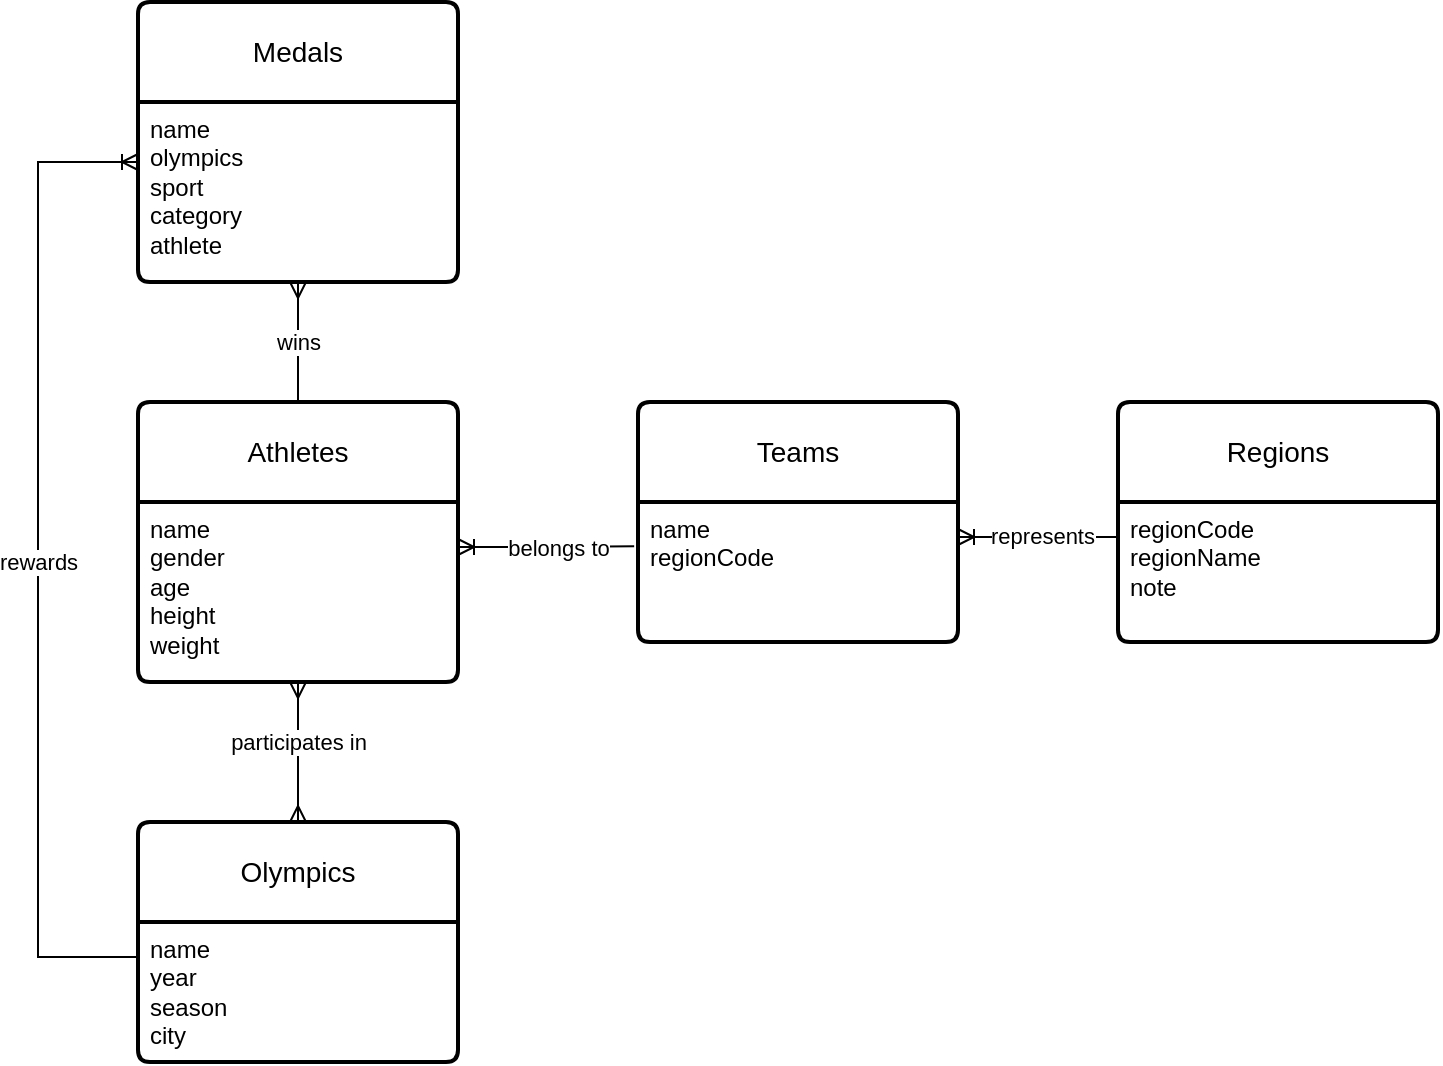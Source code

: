 <mxfile version="21.5.0" type="github">
  <diagram id="R2lEEEUBdFMjLlhIrx00" name="Page-1">
    <mxGraphModel dx="946" dy="554" grid="1" gridSize="10" guides="1" tooltips="1" connect="1" arrows="1" fold="1" page="1" pageScale="1" pageWidth="850" pageHeight="1100" math="0" shadow="0" extFonts="Permanent Marker^https://fonts.googleapis.com/css?family=Permanent+Marker">
      <root>
        <mxCell id="0" />
        <mxCell id="1" parent="0" />
        <mxCell id="QizcqaHep1CtaQg01HW3-1" value="Athletes" style="swimlane;childLayout=stackLayout;horizontal=1;startSize=50;horizontalStack=0;rounded=1;fontSize=14;fontStyle=0;strokeWidth=2;resizeParent=0;resizeLast=1;shadow=0;dashed=0;align=center;arcSize=4;whiteSpace=wrap;html=1;" vertex="1" parent="1">
          <mxGeometry x="100" y="370" width="160" height="140" as="geometry" />
        </mxCell>
        <mxCell id="QizcqaHep1CtaQg01HW3-2" value="name&lt;br&gt;gender&lt;br&gt;age&lt;br&gt;height&lt;br&gt;weight" style="align=left;strokeColor=none;fillColor=none;spacingLeft=4;fontSize=12;verticalAlign=top;resizable=0;rotatable=0;part=1;html=1;" vertex="1" parent="QizcqaHep1CtaQg01HW3-1">
          <mxGeometry y="50" width="160" height="90" as="geometry" />
        </mxCell>
        <mxCell id="QizcqaHep1CtaQg01HW3-3" value="Regions" style="swimlane;childLayout=stackLayout;horizontal=1;startSize=50;horizontalStack=0;rounded=1;fontSize=14;fontStyle=0;strokeWidth=2;resizeParent=0;resizeLast=1;shadow=0;dashed=0;align=center;arcSize=4;whiteSpace=wrap;html=1;" vertex="1" parent="1">
          <mxGeometry x="590" y="370" width="160" height="120" as="geometry" />
        </mxCell>
        <mxCell id="QizcqaHep1CtaQg01HW3-4" value="regionCode&lt;br&gt;regionName&lt;br&gt;note" style="align=left;strokeColor=none;fillColor=none;spacingLeft=4;fontSize=12;verticalAlign=top;resizable=0;rotatable=0;part=1;html=1;" vertex="1" parent="QizcqaHep1CtaQg01HW3-3">
          <mxGeometry y="50" width="160" height="70" as="geometry" />
        </mxCell>
        <mxCell id="QizcqaHep1CtaQg01HW3-7" value="Teams" style="swimlane;childLayout=stackLayout;horizontal=1;startSize=50;horizontalStack=0;rounded=1;fontSize=14;fontStyle=0;strokeWidth=2;resizeParent=0;resizeLast=1;shadow=0;dashed=0;align=center;arcSize=4;whiteSpace=wrap;html=1;" vertex="1" parent="1">
          <mxGeometry x="350" y="370" width="160" height="120" as="geometry" />
        </mxCell>
        <mxCell id="QizcqaHep1CtaQg01HW3-8" value="name&lt;br&gt;regionCode" style="align=left;strokeColor=none;fillColor=none;spacingLeft=4;fontSize=12;verticalAlign=top;resizable=0;rotatable=0;part=1;html=1;" vertex="1" parent="QizcqaHep1CtaQg01HW3-7">
          <mxGeometry y="50" width="160" height="70" as="geometry" />
        </mxCell>
        <mxCell id="QizcqaHep1CtaQg01HW3-11" value="Medals" style="swimlane;childLayout=stackLayout;horizontal=1;startSize=50;horizontalStack=0;rounded=1;fontSize=14;fontStyle=0;strokeWidth=2;resizeParent=0;resizeLast=1;shadow=0;dashed=0;align=center;arcSize=4;whiteSpace=wrap;html=1;" vertex="1" parent="1">
          <mxGeometry x="100" y="170" width="160" height="140" as="geometry">
            <mxRectangle x="510" y="580" width="80" height="50" as="alternateBounds" />
          </mxGeometry>
        </mxCell>
        <mxCell id="QizcqaHep1CtaQg01HW3-12" value="name&lt;br&gt;olympics&lt;br&gt;sport&lt;br&gt;category&lt;br&gt;athlete" style="align=left;strokeColor=none;fillColor=none;spacingLeft=4;fontSize=12;verticalAlign=top;resizable=0;rotatable=0;part=1;html=1;" vertex="1" parent="QizcqaHep1CtaQg01HW3-11">
          <mxGeometry y="50" width="160" height="90" as="geometry" />
        </mxCell>
        <mxCell id="QizcqaHep1CtaQg01HW3-13" value="Olympics" style="swimlane;childLayout=stackLayout;horizontal=1;startSize=50;horizontalStack=0;rounded=1;fontSize=14;fontStyle=0;strokeWidth=2;resizeParent=0;resizeLast=1;shadow=0;dashed=0;align=center;arcSize=4;whiteSpace=wrap;html=1;" vertex="1" parent="1">
          <mxGeometry x="100" y="580" width="160" height="120" as="geometry" />
        </mxCell>
        <mxCell id="QizcqaHep1CtaQg01HW3-14" value="name&lt;br&gt;year&lt;br&gt;season&lt;br&gt;city" style="align=left;strokeColor=none;fillColor=none;spacingLeft=4;fontSize=12;verticalAlign=top;resizable=0;rotatable=0;part=1;html=1;" vertex="1" parent="QizcqaHep1CtaQg01HW3-13">
          <mxGeometry y="50" width="160" height="70" as="geometry" />
        </mxCell>
        <mxCell id="QizcqaHep1CtaQg01HW3-18" style="edgeStyle=orthogonalEdgeStyle;rounded=0;orthogonalLoop=1;jettySize=auto;html=1;exitX=1;exitY=0.25;exitDx=0;exitDy=0;entryX=-0.012;entryY=0.316;entryDx=0;entryDy=0;entryPerimeter=0;endArrow=none;endFill=0;startArrow=ERoneToMany;startFill=0;" edge="1" parent="1" source="QizcqaHep1CtaQg01HW3-2" target="QizcqaHep1CtaQg01HW3-8">
          <mxGeometry relative="1" as="geometry" />
        </mxCell>
        <mxCell id="QizcqaHep1CtaQg01HW3-24" value="belongs to" style="edgeLabel;html=1;align=center;verticalAlign=middle;resizable=0;points=[];" vertex="1" connectable="0" parent="QizcqaHep1CtaQg01HW3-18">
          <mxGeometry x="-0.39" relative="1" as="geometry">
            <mxPoint x="23" as="offset" />
          </mxGeometry>
        </mxCell>
        <mxCell id="QizcqaHep1CtaQg01HW3-19" value="" style="edgeStyle=entityRelationEdgeStyle;fontSize=12;html=1;endArrow=ERoneToMany;rounded=0;exitX=0;exitY=0.25;exitDx=0;exitDy=0;entryX=1;entryY=0.25;entryDx=0;entryDy=0;" edge="1" parent="1" source="QizcqaHep1CtaQg01HW3-4" target="QizcqaHep1CtaQg01HW3-8">
          <mxGeometry width="100" height="100" relative="1" as="geometry">
            <mxPoint x="380" y="610" as="sourcePoint" />
            <mxPoint x="480" y="510" as="targetPoint" />
          </mxGeometry>
        </mxCell>
        <mxCell id="QizcqaHep1CtaQg01HW3-23" value="represents" style="edgeLabel;html=1;align=center;verticalAlign=middle;resizable=0;points=[];" vertex="1" connectable="0" parent="QizcqaHep1CtaQg01HW3-19">
          <mxGeometry x="-0.036" y="-1" relative="1" as="geometry">
            <mxPoint as="offset" />
          </mxGeometry>
        </mxCell>
        <mxCell id="QizcqaHep1CtaQg01HW3-20" value="" style="fontSize=12;html=1;endArrow=ERmany;startArrow=ERmany;rounded=0;exitX=0.5;exitY=1;exitDx=0;exitDy=0;entryX=0.5;entryY=0;entryDx=0;entryDy=0;" edge="1" parent="1" source="QizcqaHep1CtaQg01HW3-2" target="QizcqaHep1CtaQg01HW3-13">
          <mxGeometry width="100" height="100" relative="1" as="geometry">
            <mxPoint x="380" y="610" as="sourcePoint" />
            <mxPoint x="470" y="610" as="targetPoint" />
          </mxGeometry>
        </mxCell>
        <mxCell id="QizcqaHep1CtaQg01HW3-25" value="participates in" style="edgeLabel;html=1;align=center;verticalAlign=middle;resizable=0;points=[];" vertex="1" connectable="0" parent="QizcqaHep1CtaQg01HW3-20">
          <mxGeometry x="-0.378" relative="1" as="geometry">
            <mxPoint y="8" as="offset" />
          </mxGeometry>
        </mxCell>
        <mxCell id="QizcqaHep1CtaQg01HW3-21" value="" style="fontSize=12;html=1;endArrow=ERmany;startArrow=none;rounded=0;exitX=0.5;exitY=0;exitDx=0;exitDy=0;entryX=0.5;entryY=1;entryDx=0;entryDy=0;startFill=0;" edge="1" parent="1" source="QizcqaHep1CtaQg01HW3-1" target="QizcqaHep1CtaQg01HW3-12">
          <mxGeometry width="100" height="100" relative="1" as="geometry">
            <mxPoint x="380" y="360" as="sourcePoint" />
            <mxPoint x="480" y="260" as="targetPoint" />
          </mxGeometry>
        </mxCell>
        <mxCell id="QizcqaHep1CtaQg01HW3-22" value="wins" style="edgeLabel;html=1;align=center;verticalAlign=middle;resizable=0;points=[];" vertex="1" connectable="0" parent="QizcqaHep1CtaQg01HW3-21">
          <mxGeometry x="0.195" y="2" relative="1" as="geometry">
            <mxPoint x="2" y="6" as="offset" />
          </mxGeometry>
        </mxCell>
        <mxCell id="QizcqaHep1CtaQg01HW3-26" value="" style="edgeStyle=orthogonalEdgeStyle;fontSize=12;html=1;endArrow=ERoneToMany;rounded=0;exitX=0;exitY=0.25;exitDx=0;exitDy=0;" edge="1" parent="1" source="QizcqaHep1CtaQg01HW3-14">
          <mxGeometry width="100" height="100" relative="1" as="geometry">
            <mxPoint y="350" as="sourcePoint" />
            <mxPoint x="100" y="250" as="targetPoint" />
            <Array as="points">
              <mxPoint x="50" y="648" />
              <mxPoint x="50" y="250" />
            </Array>
          </mxGeometry>
        </mxCell>
        <mxCell id="QizcqaHep1CtaQg01HW3-28" value="rewards" style="edgeLabel;html=1;align=center;verticalAlign=middle;resizable=0;points=[];" vertex="1" connectable="0" parent="QizcqaHep1CtaQg01HW3-26">
          <mxGeometry x="0.585" y="-1" relative="1" as="geometry">
            <mxPoint x="-1" y="147" as="offset" />
          </mxGeometry>
        </mxCell>
      </root>
    </mxGraphModel>
  </diagram>
</mxfile>
